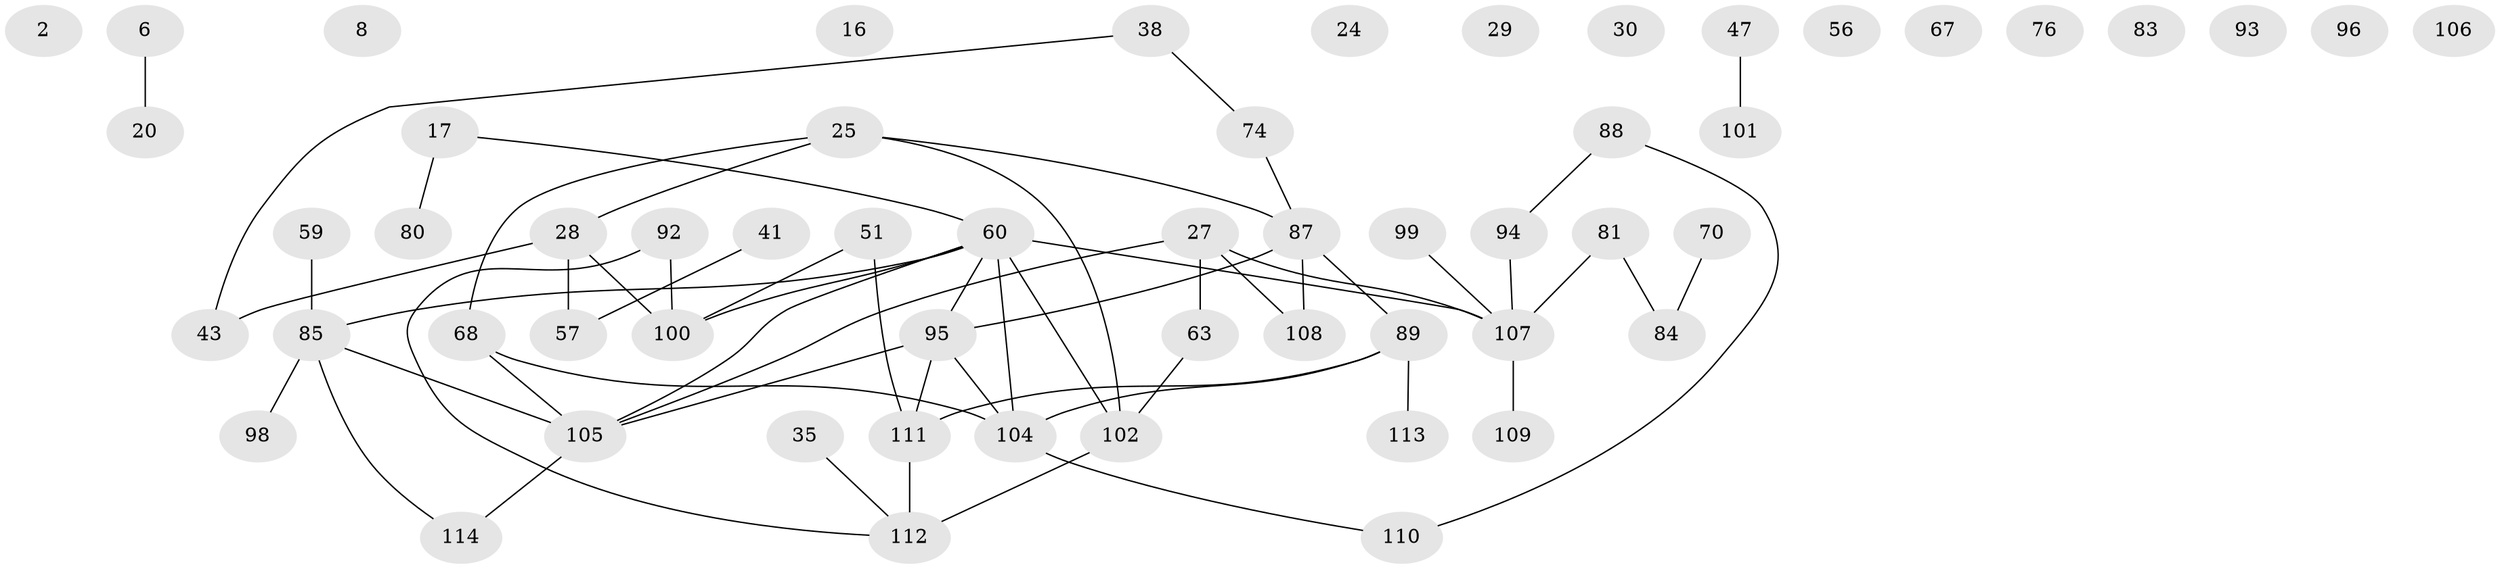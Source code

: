 // original degree distribution, {1: 0.19298245614035087, 0: 0.11403508771929824, 2: 0.35964912280701755, 3: 0.14912280701754385, 4: 0.11403508771929824, 6: 0.008771929824561403, 5: 0.05263157894736842, 7: 0.008771929824561403}
// Generated by graph-tools (version 1.1) at 2025/38/03/09/25 04:38:53]
// undirected, 57 vertices, 59 edges
graph export_dot {
graph [start="1"]
  node [color=gray90,style=filled];
  2;
  6;
  8;
  16;
  17;
  20 [super="+1"];
  24;
  25;
  27;
  28;
  29;
  30;
  35;
  38;
  41;
  43 [super="+5"];
  47;
  51;
  56;
  57;
  59;
  60 [super="+54+48"];
  63;
  67;
  68 [super="+12"];
  70;
  74;
  76;
  80;
  81;
  83;
  84;
  85 [super="+22+32+7+53+26+69"];
  87 [super="+75"];
  88;
  89 [super="+31+79+23"];
  92 [super="+19"];
  93;
  94;
  95 [super="+49"];
  96;
  98;
  99;
  100 [super="+86"];
  101;
  102 [super="+72"];
  104 [super="+21+45+66+77"];
  105 [super="+44+64+82+33+97+14+71"];
  106;
  107 [super="+103"];
  108;
  109;
  110;
  111 [super="+91+52"];
  112 [super="+90"];
  113;
  114;
  6 -- 20;
  17 -- 80;
  17 -- 60;
  25 -- 28;
  25 -- 68 [weight=2];
  25 -- 87 [weight=2];
  25 -- 102;
  27 -- 63;
  27 -- 108;
  27 -- 107;
  27 -- 105;
  28 -- 57;
  28 -- 100;
  28 -- 43;
  35 -- 112;
  38 -- 43;
  38 -- 74;
  41 -- 57;
  47 -- 101;
  51 -- 100;
  51 -- 111;
  59 -- 85;
  60 -- 95;
  60 -- 100 [weight=2];
  60 -- 107 [weight=2];
  60 -- 104 [weight=3];
  60 -- 85 [weight=2];
  60 -- 102 [weight=2];
  60 -- 105;
  63 -- 102;
  68 -- 104;
  68 -- 105;
  70 -- 84;
  74 -- 87;
  81 -- 84;
  81 -- 107;
  85 -- 114;
  85 -- 98;
  85 -- 105;
  87 -- 89;
  87 -- 108;
  87 -- 95;
  88 -- 94;
  88 -- 110;
  89 -- 113;
  89 -- 111;
  89 -- 104;
  92 -- 100;
  92 -- 112;
  94 -- 107;
  95 -- 104;
  95 -- 111;
  95 -- 105;
  99 -- 107;
  102 -- 112;
  104 -- 110;
  105 -- 114;
  107 -- 109;
  111 -- 112 [weight=2];
}

